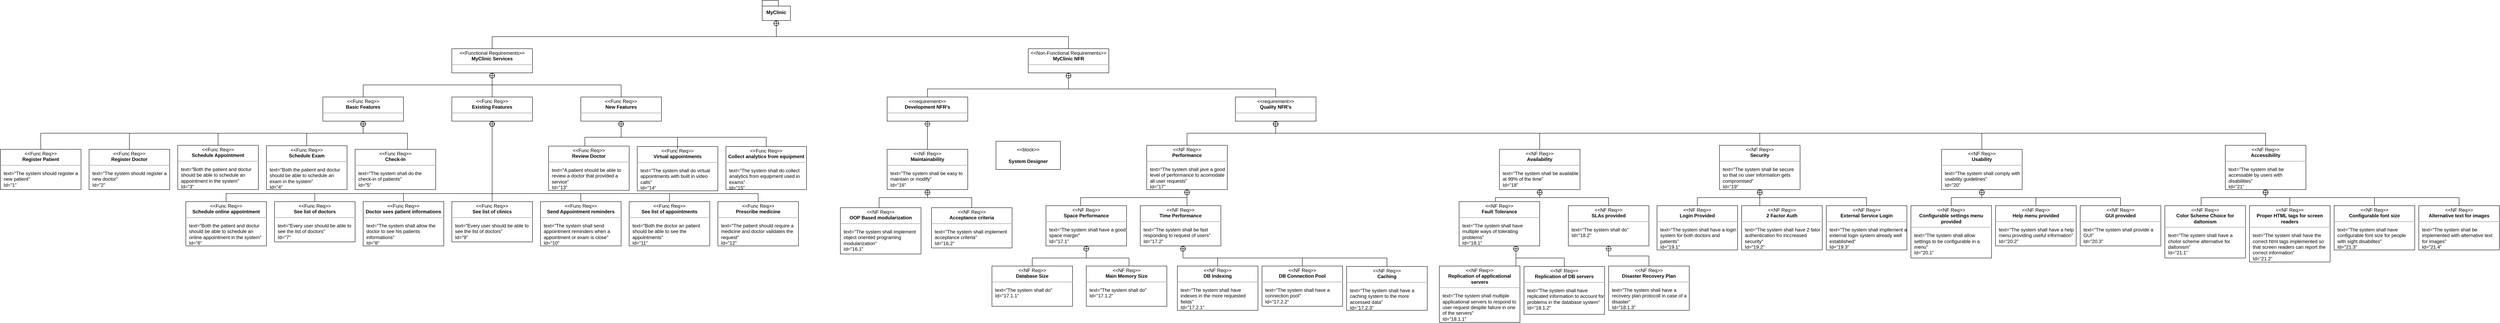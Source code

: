 <mxfile version="24.4.4" type="github">
  <diagram name="Página-1" id="odFwpj1P_mLRmx9RzsQF">
    <mxGraphModel dx="2967" dy="653" grid="1" gridSize="10" guides="1" tooltips="1" connect="1" arrows="1" fold="1" page="1" pageScale="1" pageWidth="827" pageHeight="1169" math="0" shadow="0">
      <root>
        <mxCell id="0" />
        <mxCell id="1" parent="0" />
        <mxCell id="1v43-9IHqfWxljv2G6Mm-1" value="&lt;p style=&quot;margin:0px;margin-top:4px;text-align:center;&quot;&gt;&amp;lt;&amp;lt;Functional Requirements&amp;gt;&amp;gt;&lt;br&gt;&lt;b&gt;MyClinic Services&lt;/b&gt;&lt;/p&gt;&lt;hr&gt;&lt;p&gt;&lt;/p&gt;&lt;p style=&quot;margin:0px;margin-left:8px;text-align:left;&quot;&gt;&lt;br&gt;&lt;/p&gt;" style="shape=rect;overflow=fill;html=1;whiteSpace=wrap;align=center;" parent="1" vertex="1">
          <mxGeometry x="-370" y="130" width="200" height="60" as="geometry" />
        </mxCell>
        <mxCell id="1v43-9IHqfWxljv2G6Mm-2" value="MyClinic" style="shape=folder;fontStyle=1;spacingTop=10;tabWidth=40;tabHeight=14;tabPosition=left;html=1;whiteSpace=wrap;" parent="1" vertex="1">
          <mxGeometry x="400" y="10" width="70" height="50" as="geometry" />
        </mxCell>
        <mxCell id="1v43-9IHqfWxljv2G6Mm-4" value="&lt;p style=&quot;margin:0px;margin-top:4px;text-align:center;&quot;&gt;&amp;lt;&amp;lt;Non-Functional Requirements&amp;gt;&amp;gt;&lt;br&gt;&lt;b&gt;MyClinic NFR&lt;/b&gt;&lt;/p&gt;&lt;hr&gt;&lt;p&gt;&lt;/p&gt;&lt;p style=&quot;margin:0px;margin-left:8px;text-align:left;&quot;&gt;&lt;br&gt;&lt;/p&gt;" style="shape=rect;overflow=fill;html=1;whiteSpace=wrap;align=center;" parent="1" vertex="1">
          <mxGeometry x="1060" y="130" width="200" height="60" as="geometry" />
        </mxCell>
        <mxCell id="1v43-9IHqfWxljv2G6Mm-42" value="&lt;p style=&quot;margin:0px;margin-top:4px;text-align:center;&quot;&gt;&amp;lt;&amp;lt;Func Req&amp;gt;&amp;gt;&lt;br&gt;&lt;b&gt;Register Patient&lt;/b&gt;&lt;/p&gt;&lt;hr&gt;&lt;p&gt;&lt;/p&gt;&lt;p style=&quot;margin:0px;margin-left:8px;text-align:left;&quot;&gt;text=&quot;The system should register a new patient&quot;&lt;br&gt;Id=&quot;1&quot;&lt;/p&gt;" style="shape=rect;overflow=fill;html=1;whiteSpace=wrap;align=center;" parent="1" vertex="1">
          <mxGeometry x="-1490" y="380" width="200" height="100" as="geometry" />
        </mxCell>
        <mxCell id="1v43-9IHqfWxljv2G6Mm-43" value="&lt;p style=&quot;margin:0px;margin-top:4px;text-align:center;&quot;&gt;&amp;lt;&amp;lt;Func Req&amp;gt;&amp;gt;&lt;br&gt;&lt;b&gt;Basic Features&lt;/b&gt;&lt;/p&gt;&lt;hr&gt;&lt;p&gt;&lt;/p&gt;&lt;p style=&quot;margin:0px;margin-left:8px;text-align:left;&quot;&gt;&lt;br&gt;&lt;/p&gt;" style="shape=rect;overflow=fill;html=1;whiteSpace=wrap;align=center;" parent="1" vertex="1">
          <mxGeometry x="-690" y="250" width="200" height="60" as="geometry" />
        </mxCell>
        <mxCell id="1v43-9IHqfWxljv2G6Mm-44" value="&lt;p style=&quot;margin:0px;margin-top:4px;text-align:center;&quot;&gt;&amp;lt;&amp;lt;Func Req&amp;gt;&amp;gt;&lt;br&gt;&lt;b&gt;Existing Features&lt;/b&gt;&lt;/p&gt;&lt;hr&gt;&lt;p&gt;&lt;/p&gt;&lt;p style=&quot;margin:0px;margin-left:8px;text-align:left;&quot;&gt;&lt;br&gt;&lt;/p&gt;" style="shape=rect;overflow=fill;html=1;whiteSpace=wrap;align=center;" parent="1" vertex="1">
          <mxGeometry x="-370" y="250" width="200" height="60" as="geometry" />
        </mxCell>
        <mxCell id="1v43-9IHqfWxljv2G6Mm-45" value="&lt;p style=&quot;margin:0px;margin-top:4px;text-align:center;&quot;&gt;&amp;lt;&amp;lt;Func Req&amp;gt;&amp;gt;&lt;br&gt;&lt;b&gt;New Features&lt;/b&gt;&lt;/p&gt;&lt;hr&gt;&lt;p&gt;&lt;/p&gt;&lt;p style=&quot;margin:0px;margin-left:8px;text-align:left;&quot;&gt;&lt;br&gt;&lt;/p&gt;" style="shape=rect;overflow=fill;html=1;whiteSpace=wrap;align=center;" parent="1" vertex="1">
          <mxGeometry x="-50" y="250" width="200" height="60" as="geometry" />
        </mxCell>
        <mxCell id="1v43-9IHqfWxljv2G6Mm-47" value="&lt;p style=&quot;margin:0px;margin-top:4px;text-align:center;&quot;&gt;&amp;lt;&amp;lt;Func Req&amp;gt;&amp;gt;&lt;br&gt;&lt;b&gt;Register Doctor&lt;/b&gt;&lt;/p&gt;&lt;hr&gt;&lt;p&gt;&lt;/p&gt;&lt;p style=&quot;margin:0px;margin-left:8px;text-align:left;&quot;&gt;text=&quot;The system should register a new doctor&quot;&lt;br&gt;Id=&quot;2&quot;&lt;/p&gt;" style="shape=rect;overflow=fill;html=1;whiteSpace=wrap;align=center;" parent="1" vertex="1">
          <mxGeometry x="-1270" y="380" width="200" height="100" as="geometry" />
        </mxCell>
        <mxCell id="1v43-9IHqfWxljv2G6Mm-48" value="&lt;p style=&quot;margin:0px;margin-top:4px;text-align:center;&quot;&gt;&amp;lt;&amp;lt;Func Req&amp;gt;&amp;gt;&lt;br&gt;&lt;b&gt;Schedule Appointment&lt;/b&gt;&lt;/p&gt;&lt;hr&gt;&lt;p&gt;&lt;/p&gt;&lt;p style=&quot;margin:0px;margin-left:8px;text-align:left;&quot;&gt;text=&quot;Both the patient and doctur should be able to schedule an appointment in the system&quot;&lt;br&gt;Id=&quot;3&quot;&lt;/p&gt;" style="shape=rect;overflow=fill;html=1;whiteSpace=wrap;align=center;" parent="1" vertex="1">
          <mxGeometry x="-1050" y="370" width="200" height="110" as="geometry" />
        </mxCell>
        <mxCell id="1v43-9IHqfWxljv2G6Mm-49" value="&lt;p style=&quot;margin:0px;margin-top:4px;text-align:center;&quot;&gt;&amp;lt;&amp;lt;Func Req&amp;gt;&amp;gt;&lt;br&gt;&lt;b&gt;Schedule Exam&lt;/b&gt;&lt;/p&gt;&lt;hr&gt;&lt;p&gt;&lt;/p&gt;&lt;p style=&quot;margin:0px;margin-left:8px;text-align:left;&quot;&gt;text=&quot;Both the patient and doctur should be able to schedule an exam in the system&quot;&lt;br&gt;Id=&quot;4&quot;&lt;/p&gt;" style="shape=rect;overflow=fill;html=1;whiteSpace=wrap;align=center;" parent="1" vertex="1">
          <mxGeometry x="-830" y="371" width="200" height="109" as="geometry" />
        </mxCell>
        <mxCell id="1v43-9IHqfWxljv2G6Mm-50" value="&lt;p style=&quot;margin:0px;margin-top:4px;text-align:center;&quot;&gt;&amp;lt;&amp;lt;Func Req&amp;gt;&amp;gt;&lt;br&gt;&lt;b&gt;Check-In&lt;/b&gt;&lt;/p&gt;&lt;hr&gt;&lt;p&gt;&lt;/p&gt;&lt;p style=&quot;margin:0px;margin-left:8px;text-align:left;&quot;&gt;text=&quot;The system shall do the check-in of patients&quot;&lt;br&gt;Id=&quot;5&quot;&lt;/p&gt;" style="shape=rect;overflow=fill;html=1;whiteSpace=wrap;align=center;" parent="1" vertex="1">
          <mxGeometry x="-610" y="380" width="200" height="100" as="geometry" />
        </mxCell>
        <mxCell id="1v43-9IHqfWxljv2G6Mm-51" value="" style="rounded=0;html=1;labelBackgroundColor=none;endArrow=none;edgeStyle=elbowEdgeStyle;elbow=vertical;startArrow=sysMLPackCont;startSize=12;" parent="1" source="1v43-9IHqfWxljv2G6Mm-43" target="1v43-9IHqfWxljv2G6Mm-42" edge="1">
          <mxGeometry relative="1" as="geometry">
            <mxPoint x="-1100" y="280" as="sourcePoint" />
            <mxPoint x="-1410" y="340" as="targetPoint" />
            <Array as="points">
              <mxPoint x="-980" y="340" />
            </Array>
          </mxGeometry>
        </mxCell>
        <mxCell id="1v43-9IHqfWxljv2G6Mm-52" value="" style="rounded=0;html=1;labelBackgroundColor=none;endArrow=none;edgeStyle=elbowEdgeStyle;elbow=vertical;startArrow=sysMLPackCont;startSize=12;" parent="1" source="1v43-9IHqfWxljv2G6Mm-43" target="1v43-9IHqfWxljv2G6Mm-47" edge="1">
          <mxGeometry relative="1" as="geometry">
            <mxPoint x="-570" y="340" as="sourcePoint" />
            <mxPoint x="-1330" y="220" as="targetPoint" />
            <Array as="points">
              <mxPoint x="-880" y="340" />
            </Array>
          </mxGeometry>
        </mxCell>
        <mxCell id="1v43-9IHqfWxljv2G6Mm-53" value="" style="rounded=0;html=1;labelBackgroundColor=none;endArrow=none;edgeStyle=elbowEdgeStyle;elbow=vertical;startArrow=sysMLPackCont;startSize=12;" parent="1" source="1v43-9IHqfWxljv2G6Mm-43" target="1v43-9IHqfWxljv2G6Mm-48" edge="1">
          <mxGeometry relative="1" as="geometry">
            <mxPoint x="-540" y="320" as="sourcePoint" />
            <mxPoint x="-1120" y="390" as="targetPoint" />
            <Array as="points">
              <mxPoint x="-770" y="340" />
            </Array>
          </mxGeometry>
        </mxCell>
        <mxCell id="1v43-9IHqfWxljv2G6Mm-54" value="" style="rounded=0;html=1;labelBackgroundColor=none;endArrow=none;edgeStyle=elbowEdgeStyle;elbow=vertical;startArrow=sysMLPackCont;startSize=12;" parent="1" target="1v43-9IHqfWxljv2G6Mm-49" edge="1">
          <mxGeometry relative="1" as="geometry">
            <mxPoint x="-590.11" y="310.0" as="sourcePoint" />
            <mxPoint x="-590.11" y="380" as="targetPoint" />
            <Array as="points">
              <mxPoint x="-590.11" y="340" />
              <mxPoint x="-620.11" y="360" />
            </Array>
          </mxGeometry>
        </mxCell>
        <mxCell id="1v43-9IHqfWxljv2G6Mm-55" value="" style="rounded=0;html=1;labelBackgroundColor=none;endArrow=none;edgeStyle=elbowEdgeStyle;elbow=vertical;startArrow=sysMLPackCont;startSize=12;" parent="1" source="1v43-9IHqfWxljv2G6Mm-43" target="1v43-9IHqfWxljv2G6Mm-50" edge="1">
          <mxGeometry relative="1" as="geometry">
            <mxPoint x="-480.11" y="310.0" as="sourcePoint" />
            <mxPoint x="-620" y="380" as="targetPoint" />
            <Array as="points">
              <mxPoint x="-480.11" y="340" />
              <mxPoint x="-510.11" y="360" />
            </Array>
          </mxGeometry>
        </mxCell>
        <mxCell id="1v43-9IHqfWxljv2G6Mm-56" value="&lt;p style=&quot;margin:0px;margin-top:4px;text-align:center;&quot;&gt;&amp;lt;&amp;lt;Func Req&amp;gt;&amp;gt;&lt;br&gt;&lt;b&gt;Schedule online appointment&lt;/b&gt;&lt;/p&gt;&lt;hr&gt;&lt;p&gt;&lt;/p&gt;&lt;p style=&quot;margin:0px;margin-left:8px;text-align:left;&quot;&gt;text=&quot;Both the patient and doctur should be able to schedule an online appointment in the system&quot;&lt;br&gt;Id=&quot;6&quot;&lt;/p&gt;" style="shape=rect;overflow=fill;html=1;whiteSpace=wrap;align=center;" parent="1" vertex="1">
          <mxGeometry x="-1030" y="510" width="200" height="110" as="geometry" />
        </mxCell>
        <mxCell id="1v43-9IHqfWxljv2G6Mm-57" value="&lt;p style=&quot;margin:0px;margin-top:4px;text-align:center;&quot;&gt;&amp;lt;&amp;lt;Func Req&amp;gt;&amp;gt;&lt;br&gt;&lt;b&gt;See list of doctors&lt;/b&gt;&lt;/p&gt;&lt;hr&gt;&lt;p&gt;&lt;/p&gt;&lt;p style=&quot;margin:0px;margin-left:8px;text-align:left;&quot;&gt;text=&quot;Every user should be able to see the list of doctors&quot;&lt;br&gt;Id=&quot;7&quot;&lt;/p&gt;" style="shape=rect;overflow=fill;html=1;whiteSpace=wrap;align=center;" parent="1" vertex="1">
          <mxGeometry x="-810" y="510" width="200" height="100" as="geometry" />
        </mxCell>
        <mxCell id="1v43-9IHqfWxljv2G6Mm-58" value="&lt;p style=&quot;margin:0px;margin-top:4px;text-align:center;&quot;&gt;&amp;lt;&amp;lt;Func Req&amp;gt;&amp;gt;&lt;br&gt;&lt;b&gt;Doctor sees patient informations&lt;/b&gt;&lt;/p&gt;&lt;hr&gt;&lt;p&gt;&lt;/p&gt;&lt;p style=&quot;margin:0px;margin-left:8px;text-align:left;&quot;&gt;text=&quot;The system shall allow the doctor to see his patients informations&quot;&lt;br&gt;Id=&quot;8&quot;&lt;/p&gt;" style="shape=rect;overflow=fill;html=1;whiteSpace=wrap;align=center;" parent="1" vertex="1">
          <mxGeometry x="-590" y="510" width="200" height="110" as="geometry" />
        </mxCell>
        <mxCell id="1v43-9IHqfWxljv2G6Mm-59" value="&lt;p style=&quot;margin:0px;margin-top:4px;text-align:center;&quot;&gt;&amp;lt;&amp;lt;Func Req&amp;gt;&amp;gt;&lt;br&gt;&lt;b&gt;See list of clinics&lt;/b&gt;&lt;/p&gt;&lt;hr&gt;&lt;p&gt;&lt;/p&gt;&lt;p style=&quot;margin:0px;margin-left:8px;text-align:left;&quot;&gt;text=&quot;Every user should be able to see the list of doctors&quot;&lt;br&gt;Id=&quot;9&quot;&lt;/p&gt;" style="shape=rect;overflow=fill;html=1;whiteSpace=wrap;align=center;" parent="1" vertex="1">
          <mxGeometry x="-370" y="510" width="200" height="100" as="geometry" />
        </mxCell>
        <mxCell id="1v43-9IHqfWxljv2G6Mm-60" value="&lt;p style=&quot;margin:0px;margin-top:4px;text-align:center;&quot;&gt;&amp;lt;&amp;lt;Func Req&amp;gt;&amp;gt;&lt;br&gt;&lt;b&gt;Send Appointment reminders&lt;/b&gt;&lt;/p&gt;&lt;hr&gt;&lt;p&gt;&lt;/p&gt;&lt;p style=&quot;margin:0px;margin-left:8px;text-align:left;&quot;&gt;text=&quot;The system shall send appointment reminders when a appointment or exam is close&quot;&lt;br&gt;Id=&quot;10&quot;&lt;/p&gt;" style="shape=rect;overflow=fill;html=1;whiteSpace=wrap;align=center;" parent="1" vertex="1">
          <mxGeometry x="-150" y="510" width="200" height="110" as="geometry" />
        </mxCell>
        <mxCell id="1v43-9IHqfWxljv2G6Mm-61" value="&lt;p style=&quot;margin:0px;margin-top:4px;text-align:center;&quot;&gt;&amp;lt;&amp;lt;Func Req&amp;gt;&amp;gt;&lt;br&gt;&lt;b&gt;See list of appointments&lt;/b&gt;&lt;/p&gt;&lt;hr&gt;&lt;p&gt;&lt;/p&gt;&lt;p style=&quot;margin:0px;margin-left:8px;text-align:left;&quot;&gt;text=&quot;Both the doctor an patient should be able to see the appointments&quot;&lt;br&gt;Id=&quot;11&quot;&lt;/p&gt;" style="shape=rect;overflow=fill;html=1;whiteSpace=wrap;align=center;" parent="1" vertex="1">
          <mxGeometry x="70" y="510" width="200" height="110" as="geometry" />
        </mxCell>
        <mxCell id="1v43-9IHqfWxljv2G6Mm-62" value="&lt;p style=&quot;margin:0px;margin-top:4px;text-align:center;&quot;&gt;&amp;lt;&amp;lt;Func Req&amp;gt;&amp;gt;&lt;br&gt;&lt;b&gt;Prescribe medicine&lt;/b&gt;&lt;/p&gt;&lt;hr&gt;&lt;p&gt;&lt;/p&gt;&lt;p style=&quot;margin:0px;margin-left:8px;text-align:left;&quot;&gt;text=&quot;The patient should require a medicine and doctor validates the request&quot;&lt;br&gt;Id=&quot;12&quot;&lt;/p&gt;" style="shape=rect;overflow=fill;html=1;whiteSpace=wrap;align=center;" parent="1" vertex="1">
          <mxGeometry x="290" y="510" width="200" height="110" as="geometry" />
        </mxCell>
        <mxCell id="1v43-9IHqfWxljv2G6Mm-63" value="" style="rounded=0;html=1;labelBackgroundColor=none;endArrow=none;edgeStyle=elbowEdgeStyle;elbow=vertical;startArrow=sysMLPackCont;startSize=12;exitX=0.5;exitY=1;exitDx=0;exitDy=0;" parent="1" source="1v43-9IHqfWxljv2G6Mm-44" target="1v43-9IHqfWxljv2G6Mm-62" edge="1">
          <mxGeometry relative="1" as="geometry">
            <mxPoint x="-280" y="350" as="sourcePoint" />
            <mxPoint x="-170" y="420" as="targetPoint" />
            <Array as="points">
              <mxPoint x="390" y="490" />
              <mxPoint x="-200.11" y="400" />
            </Array>
          </mxGeometry>
        </mxCell>
        <mxCell id="1v43-9IHqfWxljv2G6Mm-64" value="" style="rounded=0;html=1;labelBackgroundColor=none;endArrow=none;edgeStyle=elbowEdgeStyle;elbow=vertical;startArrow=sysMLPackCont;startSize=12;" parent="1" target="1v43-9IHqfWxljv2G6Mm-61" edge="1">
          <mxGeometry relative="1" as="geometry">
            <mxPoint x="-270" y="310" as="sourcePoint" />
            <mxPoint x="-490" y="590" as="targetPoint" />
            <Array as="points">
              <mxPoint x="-380" y="490" />
            </Array>
          </mxGeometry>
        </mxCell>
        <mxCell id="1v43-9IHqfWxljv2G6Mm-65" value="" style="rounded=0;html=1;labelBackgroundColor=none;endArrow=none;edgeStyle=elbowEdgeStyle;elbow=vertical;startArrow=sysMLPackCont;startSize=12;" parent="1" source="1v43-9IHqfWxljv2G6Mm-44" target="1v43-9IHqfWxljv2G6Mm-60" edge="1">
          <mxGeometry relative="1" as="geometry">
            <mxPoint x="-310" y="310" as="sourcePoint" />
            <mxPoint x="-560" y="510" as="targetPoint" />
            <Array as="points">
              <mxPoint x="-50" y="490" />
              <mxPoint x="-420" y="490" />
            </Array>
          </mxGeometry>
        </mxCell>
        <mxCell id="1v43-9IHqfWxljv2G6Mm-66" value="" style="rounded=0;html=1;labelBackgroundColor=none;endArrow=none;edgeStyle=elbowEdgeStyle;elbow=vertical;startArrow=sysMLPackCont;startSize=12;" parent="1" source="1v43-9IHqfWxljv2G6Mm-44" target="1v43-9IHqfWxljv2G6Mm-59" edge="1">
          <mxGeometry relative="1" as="geometry">
            <mxPoint x="-440" y="300" as="sourcePoint" />
            <mxPoint x="-370" y="560" as="targetPoint" />
            <Array as="points">
              <mxPoint x="-270" y="440" />
            </Array>
          </mxGeometry>
        </mxCell>
        <mxCell id="1v43-9IHqfWxljv2G6Mm-67" value="" style="rounded=0;html=1;labelBackgroundColor=none;endArrow=none;edgeStyle=elbowEdgeStyle;elbow=vertical;startArrow=sysMLPackCont;startSize=12;" parent="1" source="1v43-9IHqfWxljv2G6Mm-44" target="1v43-9IHqfWxljv2G6Mm-58" edge="1">
          <mxGeometry relative="1" as="geometry">
            <mxPoint x="-260" y="320" as="sourcePoint" />
            <mxPoint x="-920" y="520" as="targetPoint" />
            <Array as="points">
              <mxPoint x="-490" y="490" />
            </Array>
          </mxGeometry>
        </mxCell>
        <mxCell id="1v43-9IHqfWxljv2G6Mm-68" value="" style="rounded=0;html=1;labelBackgroundColor=none;endArrow=none;edgeStyle=elbowEdgeStyle;elbow=vertical;startArrow=sysMLPackCont;startSize=12;" parent="1" source="1v43-9IHqfWxljv2G6Mm-44" target="1v43-9IHqfWxljv2G6Mm-57" edge="1">
          <mxGeometry relative="1" as="geometry">
            <mxPoint x="-260" y="320" as="sourcePoint" />
            <mxPoint x="-1140" y="520" as="targetPoint" />
            <Array as="points">
              <mxPoint x="-710" y="490" />
            </Array>
          </mxGeometry>
        </mxCell>
        <mxCell id="1v43-9IHqfWxljv2G6Mm-69" value="" style="rounded=0;html=1;labelBackgroundColor=none;endArrow=none;edgeStyle=elbowEdgeStyle;elbow=vertical;startArrow=sysMLPackCont;startSize=12;" parent="1" source="1v43-9IHqfWxljv2G6Mm-44" target="1v43-9IHqfWxljv2G6Mm-56" edge="1">
          <mxGeometry relative="1" as="geometry">
            <mxPoint x="-380" y="310" as="sourcePoint" />
            <mxPoint x="-1480" y="510" as="targetPoint" />
            <Array as="points">
              <mxPoint x="-930" y="490" />
            </Array>
          </mxGeometry>
        </mxCell>
        <mxCell id="1v43-9IHqfWxljv2G6Mm-70" value="&lt;p style=&quot;margin:0px;margin-top:4px;text-align:center;&quot;&gt;&amp;lt;&amp;lt;Func Req&amp;gt;&amp;gt;&lt;br&gt;&lt;b&gt;Review Doctor&lt;/b&gt;&lt;/p&gt;&lt;hr&gt;&lt;p&gt;&lt;/p&gt;&lt;p style=&quot;margin:0px;margin-left:8px;text-align:left;&quot;&gt;text=&quot;A patient should be able to review a doctor that provided a service&quot;&lt;br&gt;Id=&quot;13&quot;&lt;/p&gt;" style="shape=rect;overflow=fill;html=1;whiteSpace=wrap;align=center;" parent="1" vertex="1">
          <mxGeometry x="-130" y="372" width="200" height="110" as="geometry" />
        </mxCell>
        <mxCell id="1v43-9IHqfWxljv2G6Mm-71" value="&lt;p style=&quot;margin:0px;margin-top:4px;text-align:center;&quot;&gt;&amp;lt;&amp;lt;Func Req&amp;gt;&amp;gt;&lt;br&gt;&lt;b&gt;Virtual appointments&lt;/b&gt;&lt;/p&gt;&lt;hr&gt;&lt;p&gt;&lt;/p&gt;&lt;p style=&quot;margin:0px;margin-left:8px;text-align:left;&quot;&gt;text=&quot;The system shall do virtual appointments with built in video calls&quot;&lt;br&gt;Id=&quot;14&quot;&lt;/p&gt;" style="shape=rect;overflow=fill;html=1;whiteSpace=wrap;align=center;" parent="1" vertex="1">
          <mxGeometry x="90" y="373" width="200" height="110" as="geometry" />
        </mxCell>
        <mxCell id="1v43-9IHqfWxljv2G6Mm-72" value="&lt;p style=&quot;margin:0px;margin-top:4px;text-align:center;&quot;&gt;&amp;lt;&amp;lt;Func Req&amp;gt;&amp;gt;&lt;br&gt;&lt;b&gt;Collect analytics from equipment&lt;/b&gt;&lt;/p&gt;&lt;hr&gt;&lt;p&gt;&lt;/p&gt;&lt;p style=&quot;margin:0px;margin-left:8px;text-align:left;&quot;&gt;text=&quot;The system shall do collect analytics from equipment used in exams&quot;&lt;br&gt;Id=&quot;15&quot;&lt;/p&gt;" style="shape=rect;overflow=fill;html=1;whiteSpace=wrap;align=center;" parent="1" vertex="1">
          <mxGeometry x="310" y="373" width="200" height="107" as="geometry" />
        </mxCell>
        <mxCell id="1v43-9IHqfWxljv2G6Mm-80" value="" style="rounded=0;html=1;labelBackgroundColor=none;endArrow=none;edgeStyle=elbowEdgeStyle;elbow=vertical;startArrow=sysMLPackCont;startSize=12;exitX=0.5;exitY=1;exitDx=0;exitDy=0;" parent="1" source="1v43-9IHqfWxljv2G6Mm-45" target="1v43-9IHqfWxljv2G6Mm-70" edge="1">
          <mxGeometry relative="1" as="geometry">
            <mxPoint x="60" y="320" as="sourcePoint" />
            <mxPoint x="60" y="390" as="targetPoint" />
            <Array as="points">
              <mxPoint x="-40" y="350" />
            </Array>
          </mxGeometry>
        </mxCell>
        <mxCell id="1v43-9IHqfWxljv2G6Mm-81" value="" style="rounded=0;html=1;labelBackgroundColor=none;endArrow=none;edgeStyle=elbowEdgeStyle;elbow=vertical;startArrow=sysMLPackCont;startSize=12;exitX=0.5;exitY=1;exitDx=0;exitDy=0;" parent="1" source="1v43-9IHqfWxljv2G6Mm-45" edge="1">
          <mxGeometry relative="1" as="geometry">
            <mxPoint x="140.0" y="310" as="sourcePoint" />
            <mxPoint x="190.0" y="380" as="targetPoint" />
            <Array as="points">
              <mxPoint x="230" y="350" />
            </Array>
          </mxGeometry>
        </mxCell>
        <mxCell id="1v43-9IHqfWxljv2G6Mm-82" value="" style="rounded=0;html=1;labelBackgroundColor=none;endArrow=none;edgeStyle=elbowEdgeStyle;elbow=vertical;startArrow=sysMLPackCont;startSize=12;" parent="1" source="1v43-9IHqfWxljv2G6Mm-45" target="1v43-9IHqfWxljv2G6Mm-72" edge="1">
          <mxGeometry relative="1" as="geometry">
            <mxPoint x="250" y="300" as="sourcePoint" />
            <mxPoint x="390.0" y="370" as="targetPoint" />
            <Array as="points">
              <mxPoint x="240" y="350" />
            </Array>
          </mxGeometry>
        </mxCell>
        <mxCell id="1v43-9IHqfWxljv2G6Mm-84" value="" style="rounded=0;html=1;labelBackgroundColor=none;endArrow=none;edgeStyle=elbowEdgeStyle;elbow=vertical;startArrow=sysMLPackCont;startSize=12;" parent="1" source="1v43-9IHqfWxljv2G6Mm-1" target="1v43-9IHqfWxljv2G6Mm-43" edge="1">
          <mxGeometry relative="1" as="geometry">
            <mxPoint x="-180" y="60" as="sourcePoint" />
            <mxPoint x="-1500" y="260" as="targetPoint" />
            <Array as="points">
              <mxPoint x="-590" y="220" />
            </Array>
          </mxGeometry>
        </mxCell>
        <mxCell id="1v43-9IHqfWxljv2G6Mm-85" value="" style="rounded=0;html=1;labelBackgroundColor=none;endArrow=none;edgeStyle=elbowEdgeStyle;elbow=vertical;startArrow=sysMLPackCont;startSize=12;" parent="1" source="1v43-9IHqfWxljv2G6Mm-1" target="1v43-9IHqfWxljv2G6Mm-44" edge="1">
          <mxGeometry relative="1" as="geometry">
            <mxPoint x="-170" y="200" as="sourcePoint" />
            <mxPoint x="-490" y="260" as="targetPoint" />
            <Array as="points">
              <mxPoint x="-270" y="230" />
            </Array>
          </mxGeometry>
        </mxCell>
        <mxCell id="1v43-9IHqfWxljv2G6Mm-86" value="" style="rounded=0;html=1;labelBackgroundColor=none;endArrow=none;edgeStyle=elbowEdgeStyle;elbow=vertical;startArrow=sysMLPackCont;startSize=12;" parent="1" source="1v43-9IHqfWxljv2G6Mm-1" target="1v43-9IHqfWxljv2G6Mm-45" edge="1">
          <mxGeometry relative="1" as="geometry">
            <mxPoint x="-40" y="150" as="sourcePoint" />
            <mxPoint x="-40" y="210" as="targetPoint" />
            <Array as="points">
              <mxPoint x="50" y="220" />
            </Array>
          </mxGeometry>
        </mxCell>
        <mxCell id="1v43-9IHqfWxljv2G6Mm-88" value="&lt;p style=&quot;margin:0px;margin-top:4px;text-align:center;&quot;&gt;&amp;lt;&amp;lt;requirement&amp;gt;&amp;gt;&lt;br&gt;&lt;b&gt;Development NFR&#39;s&lt;/b&gt;&lt;/p&gt;&lt;hr&gt;&lt;p&gt;&lt;/p&gt;&lt;p style=&quot;margin:0px;margin-left:8px;text-align:left;&quot;&gt;&lt;br&gt;&lt;/p&gt;" style="shape=rect;overflow=fill;html=1;whiteSpace=wrap;align=center;" parent="1" vertex="1">
          <mxGeometry x="710" y="250" width="200" height="60" as="geometry" />
        </mxCell>
        <mxCell id="1v43-9IHqfWxljv2G6Mm-89" value="&lt;p style=&quot;margin:0px;margin-top:4px;text-align:center;&quot;&gt;&amp;lt;&amp;lt;NF Req&amp;gt;&amp;gt;&lt;br&gt;&lt;b&gt;Maintainability&lt;/b&gt;&lt;/p&gt;&lt;hr&gt;&lt;p&gt;&lt;/p&gt;&lt;p style=&quot;margin:0px;margin-left:8px;text-align:left;&quot;&gt;text=&quot;The system shall be easy to maintain or modify&quot;&lt;br&gt;Id=&quot;16&quot;&lt;/p&gt;" style="shape=rect;overflow=fill;html=1;whiteSpace=wrap;align=center;" parent="1" vertex="1">
          <mxGeometry x="710" y="380" width="200" height="100" as="geometry" />
        </mxCell>
        <mxCell id="1v43-9IHqfWxljv2G6Mm-90" value="" style="rounded=0;html=1;labelBackgroundColor=none;endArrow=none;edgeStyle=elbowEdgeStyle;elbow=vertical;startArrow=sysMLPackCont;startSize=12;" parent="1" source="1v43-9IHqfWxljv2G6Mm-2" target="1v43-9IHqfWxljv2G6Mm-1" edge="1">
          <mxGeometry relative="1" as="geometry">
            <mxPoint x="370" y="100" as="sourcePoint" />
            <mxPoint x="50" y="160" as="targetPoint" />
            <Array as="points">
              <mxPoint x="-110" y="100" />
            </Array>
          </mxGeometry>
        </mxCell>
        <mxCell id="1v43-9IHqfWxljv2G6Mm-91" value="" style="rounded=0;html=1;labelBackgroundColor=none;endArrow=none;edgeStyle=elbowEdgeStyle;elbow=vertical;startArrow=sysMLPackCont;startSize=12;" parent="1" source="1v43-9IHqfWxljv2G6Mm-2" target="1v43-9IHqfWxljv2G6Mm-4" edge="1">
          <mxGeometry relative="1" as="geometry">
            <mxPoint x="1105" y="90" as="sourcePoint" />
            <mxPoint x="400" y="160" as="targetPoint" />
            <Array as="points">
              <mxPoint x="1160" y="100" />
            </Array>
          </mxGeometry>
        </mxCell>
        <mxCell id="js9QWIpTAmIStjJIfFOv-1" value="" style="rounded=0;html=1;labelBackgroundColor=none;endArrow=none;edgeStyle=elbowEdgeStyle;elbow=vertical;startArrow=sysMLPackCont;startSize=12;" parent="1" source="1v43-9IHqfWxljv2G6Mm-4" target="1v43-9IHqfWxljv2G6Mm-88" edge="1">
          <mxGeometry relative="1" as="geometry">
            <mxPoint x="1165" y="190.0" as="sourcePoint" />
            <mxPoint x="780" y="250" as="targetPoint" />
            <Array as="points">
              <mxPoint x="960" y="230" />
            </Array>
          </mxGeometry>
        </mxCell>
        <mxCell id="js9QWIpTAmIStjJIfFOv-2" value="" style="rounded=0;html=1;labelBackgroundColor=none;endArrow=none;edgeStyle=elbowEdgeStyle;elbow=vertical;startArrow=sysMLPackCont;startSize=12;exitX=0.5;exitY=1;exitDx=0;exitDy=0;" parent="1" source="1v43-9IHqfWxljv2G6Mm-4" target="js9QWIpTAmIStjJIfFOv-7" edge="1">
          <mxGeometry relative="1" as="geometry">
            <mxPoint x="1030" y="330" as="sourcePoint" />
            <mxPoint x="1350" y="390" as="targetPoint" />
            <Array as="points">
              <mxPoint x="1350" y="230" />
            </Array>
          </mxGeometry>
        </mxCell>
        <mxCell id="js9QWIpTAmIStjJIfFOv-5" value="" style="rounded=0;html=1;labelBackgroundColor=none;endArrow=none;edgeStyle=elbowEdgeStyle;elbow=vertical;startArrow=sysMLPackCont;startSize=12;" parent="1" source="1v43-9IHqfWxljv2G6Mm-88" target="1v43-9IHqfWxljv2G6Mm-89" edge="1">
          <mxGeometry relative="1" as="geometry">
            <mxPoint x="1010" y="310" as="sourcePoint" />
            <mxPoint x="660" y="370" as="targetPoint" />
            <Array as="points">
              <mxPoint x="810" y="350" />
            </Array>
          </mxGeometry>
        </mxCell>
        <mxCell id="js9QWIpTAmIStjJIfFOv-6" value="&lt;p style=&quot;margin:0px;margin-top:4px;text-align:center;&quot;&gt;&amp;lt;&amp;lt;NF Req&amp;gt;&amp;gt;&lt;br&gt;&lt;b&gt;Performance&lt;/b&gt;&lt;/p&gt;&lt;hr&gt;&lt;p&gt;&lt;/p&gt;&lt;p style=&quot;margin:0px;margin-left:8px;text-align:left;&quot;&gt;text=&quot;The system shall jave a good level of performance to acomodate all user requests&quot;&lt;br&gt;Id=&quot;17&quot;&lt;/p&gt;" style="shape=rect;overflow=fill;html=1;whiteSpace=wrap;align=center;" parent="1" vertex="1">
          <mxGeometry x="1354" y="370" width="200" height="110" as="geometry" />
        </mxCell>
        <mxCell id="js9QWIpTAmIStjJIfFOv-7" value="&lt;p style=&quot;margin:0px;margin-top:4px;text-align:center;&quot;&gt;&amp;lt;&amp;lt;requirement&amp;gt;&amp;gt;&lt;br&gt;&lt;b&gt;Quality NFR&#39;s&lt;/b&gt;&lt;/p&gt;&lt;hr&gt;&lt;p&gt;&lt;/p&gt;&lt;p style=&quot;margin:0px;margin-left:8px;text-align:left;&quot;&gt;&lt;br&gt;&lt;/p&gt;" style="shape=rect;overflow=fill;html=1;whiteSpace=wrap;align=center;" parent="1" vertex="1">
          <mxGeometry x="1574" y="250" width="200" height="60" as="geometry" />
        </mxCell>
        <mxCell id="js9QWIpTAmIStjJIfFOv-8" value="&lt;p style=&quot;margin:0px;margin-top:4px;text-align:center;&quot;&gt;&amp;lt;&amp;lt;NF Req&amp;gt;&amp;gt;&lt;br&gt;&lt;b&gt;Security&lt;/b&gt;&lt;/p&gt;&lt;hr&gt;&lt;p&gt;&lt;/p&gt;&lt;p style=&quot;margin:0px;margin-left:8px;text-align:left;&quot;&gt;text=&quot;The system shall be secure so that no user information gets compromised&quot;&lt;br&gt;Id=&quot;19&quot;&lt;/p&gt;" style="shape=rect;overflow=fill;html=1;whiteSpace=wrap;align=center;" parent="1" vertex="1">
          <mxGeometry x="2775" y="370" width="200" height="110" as="geometry" />
        </mxCell>
        <mxCell id="js9QWIpTAmIStjJIfFOv-9" value="&lt;p style=&quot;margin:0px;margin-top:4px;text-align:center;&quot;&gt;&amp;lt;&amp;lt;NF Req&amp;gt;&amp;gt;&lt;br&gt;&lt;b&gt;Usability&lt;/b&gt;&lt;/p&gt;&lt;hr&gt;&lt;p&gt;&lt;/p&gt;&lt;p style=&quot;margin:0px;margin-left:8px;text-align:left;&quot;&gt;text=&quot;The system shall comply with usability guidelines&quot;&lt;br&gt;Id=&quot;20&quot;&lt;/p&gt;" style="shape=rect;overflow=fill;html=1;whiteSpace=wrap;align=center;" parent="1" vertex="1">
          <mxGeometry x="3326" y="380" width="200" height="100" as="geometry" />
        </mxCell>
        <mxCell id="js9QWIpTAmIStjJIfFOv-10" value="&lt;p style=&quot;margin:0px;margin-top:4px;text-align:center;&quot;&gt;&amp;lt;&amp;lt;NF Req&amp;gt;&amp;gt;&lt;br&gt;&lt;b&gt;Accessibility&lt;/b&gt;&lt;/p&gt;&lt;hr&gt;&lt;p&gt;&lt;/p&gt;&lt;p style=&quot;margin:0px;margin-left:8px;text-align:left;&quot;&gt;text=&quot;The system shall be accessable by users with disabilities&quot;&lt;br&gt;Id=&quot;21&quot;&lt;/p&gt;" style="shape=rect;overflow=fill;html=1;whiteSpace=wrap;align=center;" parent="1" vertex="1">
          <mxGeometry x="4030" y="370" width="200" height="110" as="geometry" />
        </mxCell>
        <mxCell id="js9QWIpTAmIStjJIfFOv-11" value="" style="rounded=0;html=1;labelBackgroundColor=none;endArrow=none;edgeStyle=elbowEdgeStyle;elbow=vertical;startArrow=sysMLPackCont;startSize=12;" parent="1" source="js9QWIpTAmIStjJIfFOv-7" target="js9QWIpTAmIStjJIfFOv-6" edge="1">
          <mxGeometry relative="1" as="geometry">
            <mxPoint x="1484" y="300" as="sourcePoint" />
            <mxPoint x="1674" y="360" as="targetPoint" />
            <Array as="points">
              <mxPoint x="1674" y="340" />
            </Array>
          </mxGeometry>
        </mxCell>
        <mxCell id="js9QWIpTAmIStjJIfFOv-12" value="" style="rounded=0;html=1;labelBackgroundColor=none;endArrow=none;edgeStyle=elbowEdgeStyle;elbow=vertical;startArrow=sysMLPackCont;startSize=12;" parent="1" source="js9QWIpTAmIStjJIfFOv-7" target="js9QWIpTAmIStjJIfFOv-8" edge="1">
          <mxGeometry relative="1" as="geometry">
            <mxPoint x="1824" y="340" as="sourcePoint" />
            <mxPoint x="1604" y="410" as="targetPoint" />
            <Array as="points">
              <mxPoint x="1674" y="340" />
            </Array>
          </mxGeometry>
        </mxCell>
        <mxCell id="js9QWIpTAmIStjJIfFOv-13" value="" style="rounded=0;html=1;labelBackgroundColor=none;endArrow=none;edgeStyle=elbowEdgeStyle;elbow=vertical;startArrow=sysMLPackCont;startSize=12;" parent="1" source="js9QWIpTAmIStjJIfFOv-7" target="js9QWIpTAmIStjJIfFOv-9" edge="1">
          <mxGeometry relative="1" as="geometry">
            <mxPoint x="1824" y="310" as="sourcePoint" />
            <mxPoint x="1824" y="380" as="targetPoint" />
            <Array as="points">
              <mxPoint x="1914" y="340" />
            </Array>
          </mxGeometry>
        </mxCell>
        <mxCell id="js9QWIpTAmIStjJIfFOv-14" value="" style="rounded=0;html=1;labelBackgroundColor=none;endArrow=none;edgeStyle=elbowEdgeStyle;elbow=vertical;startArrow=sysMLPackCont;startSize=12;" parent="1" source="js9QWIpTAmIStjJIfFOv-7" target="js9QWIpTAmIStjJIfFOv-10" edge="1">
          <mxGeometry relative="1" as="geometry">
            <mxPoint x="1924" y="310" as="sourcePoint" />
            <mxPoint x="2164" y="380" as="targetPoint" />
            <Array as="points">
              <mxPoint x="1904" y="340" />
            </Array>
          </mxGeometry>
        </mxCell>
        <mxCell id="js9QWIpTAmIStjJIfFOv-15" value="&lt;p style=&quot;margin:0px;margin-top:4px;text-align:center;&quot;&gt;&amp;lt;&amp;lt;NF Req&amp;gt;&amp;gt;&lt;br&gt;&lt;b&gt;OOP Based modularization&lt;/b&gt;&lt;/p&gt;&lt;hr&gt;&lt;p&gt;&lt;/p&gt;&lt;p style=&quot;margin:0px;margin-left:8px;text-align:left;&quot;&gt;text=&quot;The system shall implement object oriented programing modularization&quot;&lt;br&gt;Id=&quot;16.1&quot;&lt;/p&gt;" style="shape=rect;overflow=fill;html=1;whiteSpace=wrap;align=center;" parent="1" vertex="1">
          <mxGeometry x="594" y="525" width="200" height="115" as="geometry" />
        </mxCell>
        <mxCell id="js9QWIpTAmIStjJIfFOv-16" value="&lt;p style=&quot;margin:0px;margin-top:4px;text-align:center;&quot;&gt;&amp;lt;&amp;lt;NF Req&amp;gt;&amp;gt;&lt;br&gt;&lt;b&gt;Acceptance criteria&lt;/b&gt;&lt;/p&gt;&lt;hr&gt;&lt;p&gt;&lt;/p&gt;&lt;p style=&quot;margin:0px;margin-left:8px;text-align:left;&quot;&gt;text=&quot;The system shall implement acceptance criteria&quot;&lt;br&gt;Id=&quot;16.2&quot;&lt;/p&gt;" style="shape=rect;overflow=fill;html=1;whiteSpace=wrap;align=center;" parent="1" vertex="1">
          <mxGeometry x="820" y="525" width="200" height="100" as="geometry" />
        </mxCell>
        <mxCell id="js9QWIpTAmIStjJIfFOv-17" value="" style="rounded=0;html=1;labelBackgroundColor=none;endArrow=none;edgeStyle=elbowEdgeStyle;elbow=vertical;startArrow=sysMLPackCont;startSize=12;" parent="1" source="1v43-9IHqfWxljv2G6Mm-89" target="js9QWIpTAmIStjJIfFOv-15" edge="1">
          <mxGeometry relative="1" as="geometry">
            <mxPoint x="540" y="480" as="sourcePoint" />
            <mxPoint x="1200" y="680" as="targetPoint" />
            <Array as="points">
              <mxPoint x="690" y="500" />
              <mxPoint x="609.89" y="570" />
            </Array>
          </mxGeometry>
        </mxCell>
        <mxCell id="js9QWIpTAmIStjJIfFOv-18" value="" style="rounded=0;html=1;labelBackgroundColor=none;endArrow=none;edgeStyle=elbowEdgeStyle;elbow=vertical;startArrow=sysMLPackCont;startSize=12;" parent="1" source="1v43-9IHqfWxljv2G6Mm-89" target="js9QWIpTAmIStjJIfFOv-16" edge="1">
          <mxGeometry relative="1" as="geometry">
            <mxPoint x="1010" y="680" as="sourcePoint" />
            <mxPoint x="890" y="710" as="targetPoint" />
            <Array as="points">
              <mxPoint x="810" y="500" />
              <mxPoint x="809.89" y="770" />
            </Array>
          </mxGeometry>
        </mxCell>
        <mxCell id="js9QWIpTAmIStjJIfFOv-19" value="&lt;p style=&quot;margin:0px;margin-top:4px;text-align:center;&quot;&gt;&amp;lt;&amp;lt;NF Req&amp;gt;&amp;gt;&lt;br&gt;&lt;b&gt;Space Performance&lt;/b&gt;&lt;/p&gt;&lt;hr&gt;&lt;p&gt;&lt;/p&gt;&lt;p style=&quot;margin:0px;margin-left:8px;text-align:left;&quot;&gt;text=&quot;The system shall have a good space margin&quot;&lt;br&gt;Id=&quot;17.1&quot;&lt;/p&gt;" style="shape=rect;overflow=fill;html=1;whiteSpace=wrap;align=center;" parent="1" vertex="1">
          <mxGeometry x="1104" y="520" width="200" height="100" as="geometry" />
        </mxCell>
        <mxCell id="js9QWIpTAmIStjJIfFOv-20" value="&lt;p style=&quot;margin:0px;margin-top:4px;text-align:center;&quot;&gt;&amp;lt;&amp;lt;NF Req&amp;gt;&amp;gt;&lt;br&gt;&lt;b&gt;Time Performance&lt;/b&gt;&lt;/p&gt;&lt;hr&gt;&lt;p&gt;&lt;/p&gt;&lt;p style=&quot;margin:0px;margin-left:8px;text-align:left;&quot;&gt;text=&quot;The system shall be fast responding to request of users&quot;&lt;br&gt;Id=&quot;17.2&quot;&lt;/p&gt;" style="shape=rect;overflow=fill;html=1;whiteSpace=wrap;align=center;" parent="1" vertex="1">
          <mxGeometry x="1338" y="520" width="200" height="100" as="geometry" />
        </mxCell>
        <mxCell id="js9QWIpTAmIStjJIfFOv-21" value="" style="rounded=0;html=1;labelBackgroundColor=none;endArrow=none;edgeStyle=elbowEdgeStyle;elbow=vertical;startArrow=sysMLPackCont;startSize=12;" parent="1" source="js9QWIpTAmIStjJIfFOv-6" target="js9QWIpTAmIStjJIfFOv-19" edge="1">
          <mxGeometry relative="1" as="geometry">
            <mxPoint x="1650" y="640" as="sourcePoint" />
            <mxPoint x="1760" y="685" as="targetPoint" />
            <Array as="points">
              <mxPoint x="1190" y="500" />
              <mxPoint x="1649.89" y="930" />
            </Array>
          </mxGeometry>
        </mxCell>
        <mxCell id="js9QWIpTAmIStjJIfFOv-22" value="" style="rounded=0;html=1;labelBackgroundColor=none;endArrow=none;edgeStyle=elbowEdgeStyle;elbow=vertical;startArrow=sysMLPackCont;startSize=12;" parent="1" source="js9QWIpTAmIStjJIfFOv-6" target="js9QWIpTAmIStjJIfFOv-20" edge="1">
          <mxGeometry relative="1" as="geometry">
            <mxPoint x="1584" y="730" as="sourcePoint" />
            <mxPoint x="1320" y="770" as="targetPoint" />
            <Array as="points">
              <mxPoint x="1454" y="500" />
              <mxPoint x="1779.89" y="1180" />
            </Array>
          </mxGeometry>
        </mxCell>
        <mxCell id="js9QWIpTAmIStjJIfFOv-23" value="&lt;p style=&quot;margin:0px;margin-top:4px;text-align:center;&quot;&gt;&amp;lt;&amp;lt;NF Req&amp;gt;&amp;gt;&lt;br&gt;&lt;b&gt;Database Size&lt;/b&gt;&lt;/p&gt;&lt;hr&gt;&lt;p&gt;&lt;/p&gt;&lt;p style=&quot;margin:0px;margin-left:8px;text-align:left;&quot;&gt;text=&quot;The system shall do&quot;&lt;br&gt;Id=&quot;17.1.1&quot;&lt;/p&gt;" style="shape=rect;overflow=fill;html=1;whiteSpace=wrap;align=center;" parent="1" vertex="1">
          <mxGeometry x="970" y="670" width="200" height="100" as="geometry" />
        </mxCell>
        <mxCell id="js9QWIpTAmIStjJIfFOv-24" value="&lt;p style=&quot;margin:0px;margin-top:4px;text-align:center;&quot;&gt;&amp;lt;&amp;lt;NF Req&amp;gt;&amp;gt;&lt;br&gt;&lt;b&gt;Main Memory Size&lt;/b&gt;&lt;/p&gt;&lt;hr&gt;&lt;p&gt;&lt;/p&gt;&lt;p style=&quot;margin:0px;margin-left:8px;text-align:left;&quot;&gt;text=&quot;The system shall do&quot;&lt;br&gt;Id=&quot;17.1.2&quot;&lt;/p&gt;" style="shape=rect;overflow=fill;html=1;whiteSpace=wrap;align=center;" parent="1" vertex="1">
          <mxGeometry x="1204" y="670" width="200" height="100" as="geometry" />
        </mxCell>
        <mxCell id="js9QWIpTAmIStjJIfFOv-25" value="" style="rounded=0;html=1;labelBackgroundColor=none;endArrow=none;edgeStyle=elbowEdgeStyle;elbow=vertical;startArrow=sysMLPackCont;startSize=12;" parent="1" source="js9QWIpTAmIStjJIfFOv-19" target="js9QWIpTAmIStjJIfFOv-23" edge="1">
          <mxGeometry relative="1" as="geometry">
            <mxPoint x="1174" y="625" as="sourcePoint" />
            <mxPoint x="910" y="665" as="targetPoint" />
            <Array as="points">
              <mxPoint x="1070" y="650" />
              <mxPoint x="1369.89" y="1075" />
            </Array>
          </mxGeometry>
        </mxCell>
        <mxCell id="js9QWIpTAmIStjJIfFOv-26" value="" style="rounded=0;html=1;labelBackgroundColor=none;endArrow=none;edgeStyle=elbowEdgeStyle;elbow=vertical;startArrow=sysMLPackCont;startSize=12;" parent="1" target="js9QWIpTAmIStjJIfFOv-27" edge="1">
          <mxGeometry relative="1" as="geometry">
            <mxPoint x="1444" y="620" as="sourcePoint" />
            <mxPoint x="1554" y="670" as="targetPoint" />
            <Array as="points">
              <mxPoint x="1530" y="650" />
            </Array>
          </mxGeometry>
        </mxCell>
        <mxCell id="js9QWIpTAmIStjJIfFOv-27" value="&lt;p style=&quot;margin:0px;margin-top:4px;text-align:center;&quot;&gt;&amp;lt;&amp;lt;NF Req&amp;gt;&amp;gt;&lt;br&gt;&lt;b&gt;DB Indexing&lt;/b&gt;&lt;/p&gt;&lt;hr&gt;&lt;p&gt;&lt;/p&gt;&lt;p style=&quot;margin:0px;margin-left:8px;text-align:left;&quot;&gt;text=&quot;The system shall have indexes in the more requested fields&quot;&lt;br&gt;Id=&quot;17.2.1&quot;&lt;/p&gt;" style="shape=rect;overflow=fill;html=1;whiteSpace=wrap;align=center;" parent="1" vertex="1">
          <mxGeometry x="1430" y="670" width="200" height="110" as="geometry" />
        </mxCell>
        <mxCell id="js9QWIpTAmIStjJIfFOv-28" value="&lt;p style=&quot;margin:0px;margin-top:4px;text-align:center;&quot;&gt;&amp;lt;&amp;lt;NF Req&amp;gt;&amp;gt;&lt;br&gt;&lt;b&gt;DB Connection Pool&lt;/b&gt;&lt;/p&gt;&lt;hr&gt;&lt;p&gt;&lt;/p&gt;&lt;p style=&quot;margin:0px;margin-left:8px;text-align:left;&quot;&gt;text=&quot;The system shall have a connection pool&quot;&lt;br&gt;Id=&quot;17.2.2&quot;&lt;/p&gt;" style="shape=rect;overflow=fill;html=1;whiteSpace=wrap;align=center;" parent="1" vertex="1">
          <mxGeometry x="1640" y="670" width="200" height="100" as="geometry" />
        </mxCell>
        <mxCell id="js9QWIpTAmIStjJIfFOv-29" value="" style="rounded=0;html=1;labelBackgroundColor=none;endArrow=none;edgeStyle=elbowEdgeStyle;elbow=vertical;startArrow=sysMLPackCont;startSize=12;" parent="1" target="js9QWIpTAmIStjJIfFOv-28" edge="1">
          <mxGeometry relative="1" as="geometry">
            <mxPoint x="1444" y="620" as="sourcePoint" />
            <mxPoint x="1748.0" y="660" as="targetPoint" />
            <Array as="points">
              <mxPoint x="1548" y="650" />
            </Array>
          </mxGeometry>
        </mxCell>
        <mxCell id="js9QWIpTAmIStjJIfFOv-31" value="&lt;p style=&quot;margin:0px;margin-top:4px;text-align:center;&quot;&gt;&amp;lt;&amp;lt;NF Req&amp;gt;&amp;gt;&lt;br&gt;&lt;b&gt;Caching&lt;/b&gt;&lt;/p&gt;&lt;hr&gt;&lt;p&gt;&lt;/p&gt;&lt;p style=&quot;margin:0px;margin-left:8px;text-align:left;&quot;&gt;text=&quot;The system shall have a caching system to the more accessed data&quot;&lt;br&gt;Id=&quot;17.2.3&quot;&lt;/p&gt;" style="shape=rect;overflow=fill;html=1;whiteSpace=wrap;align=center;" parent="1" vertex="1">
          <mxGeometry x="1850" y="671" width="200" height="109" as="geometry" />
        </mxCell>
        <mxCell id="js9QWIpTAmIStjJIfFOv-32" value="" style="rounded=0;html=1;labelBackgroundColor=none;endArrow=none;edgeStyle=elbowEdgeStyle;elbow=vertical;startArrow=sysMLPackCont;startSize=12;" parent="1" target="js9QWIpTAmIStjJIfFOv-31" edge="1">
          <mxGeometry relative="1" as="geometry">
            <mxPoint x="1444" y="620" as="sourcePoint" />
            <mxPoint x="1956" y="670" as="targetPoint" />
            <Array as="points">
              <mxPoint x="1736" y="650" />
            </Array>
          </mxGeometry>
        </mxCell>
        <mxCell id="js9QWIpTAmIStjJIfFOv-33" value="&lt;p style=&quot;margin:0px;margin-top:4px;text-align:center;&quot;&gt;&amp;lt;&amp;lt;NF Req&amp;gt;&amp;gt;&lt;br&gt;&lt;b&gt;Availability&lt;/b&gt;&lt;/p&gt;&lt;hr&gt;&lt;p&gt;&lt;/p&gt;&lt;p style=&quot;margin:0px;margin-left:8px;text-align:left;&quot;&gt;text=&quot;The system shall be available at 99% of the time&quot;&lt;br&gt;Id=&quot;18&quot;&lt;/p&gt;" style="shape=rect;overflow=fill;html=1;whiteSpace=wrap;align=center;" parent="1" vertex="1">
          <mxGeometry x="2229" y="380" width="200" height="100" as="geometry" />
        </mxCell>
        <mxCell id="js9QWIpTAmIStjJIfFOv-34" value="" style="rounded=0;html=1;labelBackgroundColor=none;endArrow=none;edgeStyle=elbowEdgeStyle;elbow=vertical;startArrow=sysMLPackCont;startSize=12;" parent="1" source="js9QWIpTAmIStjJIfFOv-7" target="js9QWIpTAmIStjJIfFOv-33" edge="1">
          <mxGeometry relative="1" as="geometry">
            <mxPoint x="1560" y="320" as="sourcePoint" />
            <mxPoint x="1754" y="390" as="targetPoint" />
            <Array as="points">
              <mxPoint x="1940" y="340" />
            </Array>
          </mxGeometry>
        </mxCell>
        <mxCell id="js9QWIpTAmIStjJIfFOv-35" value="&lt;p style=&quot;margin:0px;margin-top:4px;text-align:center;&quot;&gt;&amp;lt;&amp;lt;NF Req&amp;gt;&amp;gt;&lt;br&gt;&lt;b&gt;Fault Tolerance&lt;/b&gt;&lt;/p&gt;&lt;hr&gt;&lt;p&gt;&lt;/p&gt;&lt;p style=&quot;margin:0px;margin-left:8px;text-align:left;&quot;&gt;text=&quot;The system shall have multiple ways of tolerating problems&quot;&lt;br&gt;Id=&quot;18.1&quot;&lt;/p&gt;" style="shape=rect;overflow=fill;html=1;whiteSpace=wrap;align=center;" parent="1" vertex="1">
          <mxGeometry x="2129" y="510" width="200" height="110" as="geometry" />
        </mxCell>
        <mxCell id="js9QWIpTAmIStjJIfFOv-36" value="&lt;p style=&quot;margin:0px;margin-top:4px;text-align:center;&quot;&gt;&amp;lt;&amp;lt;NF Req&amp;gt;&amp;gt;&lt;br&gt;&lt;b&gt;SLAs provided&lt;/b&gt;&lt;/p&gt;&lt;hr&gt;&lt;p&gt;&lt;/p&gt;&lt;p style=&quot;margin:0px;margin-left:8px;text-align:left;&quot;&gt;text=&quot;The system shall do&quot;&lt;br&gt;Id=&quot;18.2&quot;&lt;/p&gt;" style="shape=rect;overflow=fill;html=1;whiteSpace=wrap;align=center;" parent="1" vertex="1">
          <mxGeometry x="2400" y="520" width="200" height="100" as="geometry" />
        </mxCell>
        <mxCell id="js9QWIpTAmIStjJIfFOv-37" value="" style="rounded=0;html=1;labelBackgroundColor=none;endArrow=none;edgeStyle=elbowEdgeStyle;elbow=vertical;startArrow=sysMLPackCont;startSize=12;" parent="1" source="js9QWIpTAmIStjJIfFOv-33" target="js9QWIpTAmIStjJIfFOv-35" edge="1">
          <mxGeometry relative="1" as="geometry">
            <mxPoint x="2059" y="480" as="sourcePoint" />
            <mxPoint x="2059" y="520" as="targetPoint" />
            <Array as="points">
              <mxPoint x="2219" y="500" />
              <mxPoint x="2384.89" y="1180" />
            </Array>
          </mxGeometry>
        </mxCell>
        <mxCell id="js9QWIpTAmIStjJIfFOv-38" value="" style="rounded=0;html=1;labelBackgroundColor=none;endArrow=none;edgeStyle=elbowEdgeStyle;elbow=vertical;startArrow=sysMLPackCont;startSize=12;" parent="1" source="js9QWIpTAmIStjJIfFOv-33" target="js9QWIpTAmIStjJIfFOv-36" edge="1">
          <mxGeometry relative="1" as="geometry">
            <mxPoint x="2419" y="710" as="sourcePoint" />
            <mxPoint x="2309" y="750" as="targetPoint" />
            <Array as="points">
              <mxPoint x="2329" y="500" />
              <mxPoint x="2474.89" y="1410" />
            </Array>
          </mxGeometry>
        </mxCell>
        <mxCell id="js9QWIpTAmIStjJIfFOv-39" value="&lt;p style=&quot;margin:0px;margin-top:4px;text-align:center;&quot;&gt;&amp;lt;&amp;lt;NF Req&amp;gt;&amp;gt;&lt;br&gt;&lt;b&gt;Replication of applicational servers&lt;/b&gt;&lt;/p&gt;&lt;hr&gt;&lt;p&gt;&lt;/p&gt;&lt;p style=&quot;margin:0px;margin-left:8px;text-align:left;&quot;&gt;text=&quot;The system shall multiple applicational servers to respond to user request despite faliure in one of the servers&quot;&lt;br&gt;Id=&quot;18.1.1&quot;&lt;/p&gt;" style="shape=rect;overflow=fill;html=1;whiteSpace=wrap;align=center;" parent="1" vertex="1">
          <mxGeometry x="2080" y="670" width="200" height="140" as="geometry" />
        </mxCell>
        <mxCell id="js9QWIpTAmIStjJIfFOv-40" value="" style="rounded=0;html=1;labelBackgroundColor=none;endArrow=none;edgeStyle=elbowEdgeStyle;elbow=vertical;startArrow=sysMLPackCont;startSize=12;" parent="1" target="js9QWIpTAmIStjJIfFOv-39" edge="1">
          <mxGeometry relative="1" as="geometry">
            <mxPoint x="2270" y="620" as="sourcePoint" />
            <mxPoint x="2160" y="671" as="targetPoint" />
            <Array as="points">
              <mxPoint x="2270" y="650" />
            </Array>
          </mxGeometry>
        </mxCell>
        <mxCell id="js9QWIpTAmIStjJIfFOv-41" value="&lt;p style=&quot;margin:0px;margin-top:4px;text-align:center;&quot;&gt;&amp;lt;&amp;lt;NF Req&amp;gt;&amp;gt;&lt;br&gt;&lt;b&gt;Replication of DB servers&lt;/b&gt;&lt;/p&gt;&lt;hr&gt;&lt;p&gt;&lt;/p&gt;&lt;p style=&quot;margin:0px;margin-left:8px;text-align:left;&quot;&gt;text=&quot;The system shall have replicated information to account for problems in the database system&quot;&lt;br&gt;Id=&quot;18.1.2&quot;&lt;/p&gt;" style="shape=rect;overflow=fill;html=1;whiteSpace=wrap;align=center;" parent="1" vertex="1">
          <mxGeometry x="2290" y="671" width="200" height="119" as="geometry" />
        </mxCell>
        <mxCell id="js9QWIpTAmIStjJIfFOv-42" value="" style="rounded=0;html=1;labelBackgroundColor=none;endArrow=none;edgeStyle=elbowEdgeStyle;elbow=vertical;startArrow=sysMLPackCont;startSize=12;" parent="1" source="js9QWIpTAmIStjJIfFOv-35" target="js9QWIpTAmIStjJIfFOv-41" edge="1">
          <mxGeometry relative="1" as="geometry">
            <mxPoint x="2270" y="620" as="sourcePoint" />
            <mxPoint x="2270" y="671" as="targetPoint" />
            <Array as="points">
              <mxPoint x="2270" y="650" />
            </Array>
          </mxGeometry>
        </mxCell>
        <mxCell id="js9QWIpTAmIStjJIfFOv-43" value="&lt;p style=&quot;margin:0px;margin-top:4px;text-align:center;&quot;&gt;&amp;lt;&amp;lt;NF Req&amp;gt;&amp;gt;&lt;br&gt;&lt;b&gt;Disaster Recovery Plan&lt;/b&gt;&lt;/p&gt;&lt;hr&gt;&lt;p&gt;&lt;/p&gt;&lt;p style=&quot;margin:0px;margin-left:8px;text-align:left;&quot;&gt;text=&quot;The system shall have a recovery plan protocoll in case of a disaster&quot;&lt;br&gt;Id=&quot;18.1.3&quot;&lt;/p&gt;" style="shape=rect;overflow=fill;html=1;whiteSpace=wrap;align=center;" parent="1" vertex="1">
          <mxGeometry x="2500" y="670" width="200" height="110" as="geometry" />
        </mxCell>
        <mxCell id="js9QWIpTAmIStjJIfFOv-44" value="" style="rounded=0;html=1;labelBackgroundColor=none;endArrow=none;edgeStyle=elbowEdgeStyle;elbow=vertical;startArrow=sysMLPackCont;startSize=12;" parent="1" source="js9QWIpTAmIStjJIfFOv-36" target="js9QWIpTAmIStjJIfFOv-43" edge="1">
          <mxGeometry relative="1" as="geometry">
            <mxPoint x="2707" y="625" as="sourcePoint" />
            <mxPoint x="2827" y="676" as="targetPoint" />
            <Array as="points" />
          </mxGeometry>
        </mxCell>
        <mxCell id="js9QWIpTAmIStjJIfFOv-45" value="&lt;p style=&quot;margin:0px;margin-top:4px;text-align:center;&quot;&gt;&amp;lt;&amp;lt;NF Req&amp;gt;&amp;gt;&lt;br&gt;&lt;b&gt;Login Provided&lt;/b&gt;&lt;/p&gt;&lt;hr&gt;&lt;p&gt;&lt;/p&gt;&lt;p style=&quot;margin:0px;margin-left:8px;text-align:left;&quot;&gt;text=&quot;The system shall have a login system for both doctors and patients&quot;&lt;br&gt;Id=&quot;19.1&quot;&lt;/p&gt;" style="shape=rect;overflow=fill;html=1;whiteSpace=wrap;align=center;" parent="1" vertex="1">
          <mxGeometry x="2620" y="520" width="200" height="110" as="geometry" />
        </mxCell>
        <mxCell id="js9QWIpTAmIStjJIfFOv-46" value="&lt;p style=&quot;margin:0px;margin-top:4px;text-align:center;&quot;&gt;&amp;lt;&amp;lt;NF Req&amp;gt;&amp;gt;&lt;br&gt;&lt;b&gt;2 Factor Auth&lt;/b&gt;&lt;/p&gt;&lt;hr&gt;&lt;p&gt;&lt;/p&gt;&lt;p style=&quot;margin:0px;margin-left:8px;text-align:left;&quot;&gt;text=&quot;The system shall have 2 fator authentication fro inccreased security&quot;&lt;br&gt;Id=&quot;19.2&quot;&lt;/p&gt;" style="shape=rect;overflow=fill;html=1;whiteSpace=wrap;align=center;" parent="1" vertex="1">
          <mxGeometry x="2830" y="520" width="200" height="110" as="geometry" />
        </mxCell>
        <mxCell id="js9QWIpTAmIStjJIfFOv-47" value="&lt;p style=&quot;margin:0px;margin-top:4px;text-align:center;&quot;&gt;&amp;lt;&amp;lt;NF Req&amp;gt;&amp;gt;&lt;br&gt;&lt;b&gt;External Service Login&lt;/b&gt;&lt;/p&gt;&lt;hr&gt;&lt;p&gt;&lt;/p&gt;&lt;p style=&quot;margin:0px;margin-left:8px;text-align:left;&quot;&gt;text=&quot;The system shall impllement a external login system already well established&quot;&lt;br&gt;Id=&quot;19.3&quot;&lt;/p&gt;" style="shape=rect;overflow=fill;html=1;whiteSpace=wrap;align=center;" parent="1" vertex="1">
          <mxGeometry x="3040" y="520" width="200" height="110" as="geometry" />
        </mxCell>
        <mxCell id="js9QWIpTAmIStjJIfFOv-48" value="" style="rounded=0;html=1;labelBackgroundColor=none;endArrow=none;edgeStyle=elbowEdgeStyle;elbow=vertical;startArrow=sysMLPackCont;startSize=12;" parent="1" source="js9QWIpTAmIStjJIfFOv-8" target="js9QWIpTAmIStjJIfFOv-45" edge="1">
          <mxGeometry relative="1" as="geometry">
            <mxPoint x="2894" y="660" as="sourcePoint" />
            <mxPoint x="2994" y="710" as="targetPoint" />
            <Array as="points" />
          </mxGeometry>
        </mxCell>
        <mxCell id="js9QWIpTAmIStjJIfFOv-49" value="" style="rounded=0;html=1;labelBackgroundColor=none;endArrow=none;edgeStyle=elbowEdgeStyle;elbow=vertical;startArrow=sysMLPackCont;startSize=12;" parent="1" source="js9QWIpTAmIStjJIfFOv-8" target="js9QWIpTAmIStjJIfFOv-46" edge="1">
          <mxGeometry relative="1" as="geometry">
            <mxPoint x="3040" y="690" as="sourcePoint" />
            <mxPoint x="2885" y="730" as="targetPoint" />
            <Array as="points">
              <mxPoint x="2875" y="500" />
            </Array>
          </mxGeometry>
        </mxCell>
        <mxCell id="js9QWIpTAmIStjJIfFOv-50" value="" style="rounded=0;html=1;labelBackgroundColor=none;endArrow=none;edgeStyle=elbowEdgeStyle;elbow=vertical;startArrow=sysMLPackCont;startSize=12;" parent="1" source="js9QWIpTAmIStjJIfFOv-8" target="js9QWIpTAmIStjJIfFOv-47" edge="1">
          <mxGeometry relative="1" as="geometry">
            <mxPoint x="2975" y="479" as="sourcePoint" />
            <mxPoint x="3030" y="520" as="targetPoint" />
            <Array as="points" />
          </mxGeometry>
        </mxCell>
        <mxCell id="js9QWIpTAmIStjJIfFOv-51" value="&lt;p style=&quot;margin:0px;margin-top:4px;text-align:center;&quot;&gt;&amp;lt;&amp;lt;NF Req&amp;gt;&amp;gt;&lt;br&gt;&lt;b&gt;Configurable settings menu provided&lt;/b&gt;&lt;/p&gt;&lt;hr&gt;&lt;p&gt;&lt;/p&gt;&lt;p style=&quot;margin:0px;margin-left:8px;text-align:left;&quot;&gt;text=&quot;The system shall allow settings to be configurable in a menu&quot;&lt;br&gt;Id=&quot;20.1&quot;&lt;/p&gt;" style="shape=rect;overflow=fill;html=1;whiteSpace=wrap;align=center;" parent="1" vertex="1">
          <mxGeometry x="3250" y="520" width="200" height="130" as="geometry" />
        </mxCell>
        <mxCell id="js9QWIpTAmIStjJIfFOv-52" value="&lt;p style=&quot;margin:0px;margin-top:4px;text-align:center;&quot;&gt;&amp;lt;&amp;lt;NF Req&amp;gt;&amp;gt;&lt;br&gt;&lt;b&gt;Help menu provided&lt;/b&gt;&lt;/p&gt;&lt;hr&gt;&lt;p&gt;&lt;/p&gt;&lt;p style=&quot;margin:0px;margin-left:8px;text-align:left;&quot;&gt;text=&quot;The system shall have a help menu providing useful information&quot;&lt;br&gt;Id=&quot;20.2&quot;&lt;/p&gt;" style="shape=rect;overflow=fill;html=1;whiteSpace=wrap;align=center;" parent="1" vertex="1">
          <mxGeometry x="3460" y="520" width="200" height="100" as="geometry" />
        </mxCell>
        <mxCell id="js9QWIpTAmIStjJIfFOv-53" value="&lt;p style=&quot;margin:0px;margin-top:4px;text-align:center;&quot;&gt;&amp;lt;&amp;lt;NF Req&amp;gt;&amp;gt;&lt;br&gt;&lt;b&gt;GUI provided&lt;/b&gt;&lt;/p&gt;&lt;hr&gt;&lt;p&gt;&lt;/p&gt;&lt;p style=&quot;margin:0px;margin-left:8px;text-align:left;&quot;&gt;text=&quot;The system shall provide a GUI&quot;&lt;br&gt;Id=&quot;20.3&quot;&lt;/p&gt;" style="shape=rect;overflow=fill;html=1;whiteSpace=wrap;align=center;" parent="1" vertex="1">
          <mxGeometry x="3670" y="520" width="200" height="100" as="geometry" />
        </mxCell>
        <mxCell id="js9QWIpTAmIStjJIfFOv-54" value="" style="rounded=0;html=1;labelBackgroundColor=none;endArrow=none;edgeStyle=elbowEdgeStyle;elbow=vertical;startArrow=sysMLPackCont;startSize=12;" parent="1" source="js9QWIpTAmIStjJIfFOv-9" target="js9QWIpTAmIStjJIfFOv-51" edge="1">
          <mxGeometry relative="1" as="geometry">
            <mxPoint x="3470" y="680" as="sourcePoint" />
            <mxPoint x="3735" y="720" as="targetPoint" />
            <Array as="points" />
          </mxGeometry>
        </mxCell>
        <mxCell id="js9QWIpTAmIStjJIfFOv-55" value="" style="rounded=0;html=1;labelBackgroundColor=none;endArrow=none;edgeStyle=elbowEdgeStyle;elbow=vertical;startArrow=sysMLPackCont;startSize=12;" parent="1" source="js9QWIpTAmIStjJIfFOv-9" target="js9QWIpTAmIStjJIfFOv-52" edge="1">
          <mxGeometry relative="1" as="geometry">
            <mxPoint x="3646" y="690" as="sourcePoint" />
            <mxPoint x="3570" y="730" as="targetPoint" />
            <Array as="points" />
          </mxGeometry>
        </mxCell>
        <mxCell id="js9QWIpTAmIStjJIfFOv-56" value="" style="rounded=0;html=1;labelBackgroundColor=none;endArrow=none;edgeStyle=elbowEdgeStyle;elbow=vertical;startArrow=sysMLPackCont;startSize=12;" parent="1" source="js9QWIpTAmIStjJIfFOv-9" target="js9QWIpTAmIStjJIfFOv-53" edge="1">
          <mxGeometry relative="1" as="geometry">
            <mxPoint x="3840" y="440" as="sourcePoint" />
            <mxPoint x="3974" y="480" as="targetPoint" />
            <Array as="points">
              <mxPoint x="3590" y="500" />
            </Array>
          </mxGeometry>
        </mxCell>
        <mxCell id="js9QWIpTAmIStjJIfFOv-58" value="&lt;p style=&quot;margin:0px;margin-top:4px;text-align:center;&quot;&gt;&amp;lt;&amp;lt;NF Req&amp;gt;&amp;gt;&lt;br&gt;&lt;b&gt;Color Scheme Choice for daltonism&lt;/b&gt;&lt;/p&gt;&lt;hr&gt;&lt;p&gt;&lt;/p&gt;&lt;p style=&quot;margin:0px;margin-left:8px;text-align:left;&quot;&gt;text=&quot;The system shall have a cholor scheme alternative for daltonism&quot;&lt;br&gt;Id=&quot;21.1&quot;&lt;/p&gt;" style="shape=rect;overflow=fill;html=1;whiteSpace=wrap;align=center;" parent="1" vertex="1">
          <mxGeometry x="3880" y="520" width="200" height="130" as="geometry" />
        </mxCell>
        <mxCell id="js9QWIpTAmIStjJIfFOv-59" value="&lt;p style=&quot;margin:0px;margin-top:4px;text-align:center;&quot;&gt;&amp;lt;&amp;lt;NF Req&amp;gt;&amp;gt;&lt;br&gt;&lt;b&gt;Proper HTML tags for screen readers&lt;/b&gt;&lt;/p&gt;&lt;hr&gt;&lt;p&gt;&lt;/p&gt;&lt;p style=&quot;margin:0px;margin-left:8px;text-align:left;&quot;&gt;text=&quot;The system shall have the correct html tags implemented so that screen readers can report the correct information&quot;&lt;br&gt;Id=&quot;21.2&quot;&lt;/p&gt;" style="shape=rect;overflow=fill;html=1;whiteSpace=wrap;align=center;" parent="1" vertex="1">
          <mxGeometry x="4090" y="520" width="200" height="140" as="geometry" />
        </mxCell>
        <mxCell id="js9QWIpTAmIStjJIfFOv-60" value="&lt;p style=&quot;margin:0px;margin-top:4px;text-align:center;&quot;&gt;&amp;lt;&amp;lt;NF Req&amp;gt;&amp;gt;&lt;br&gt;&lt;b&gt;Configurable font size&lt;/b&gt;&lt;/p&gt;&lt;hr&gt;&lt;p&gt;&lt;/p&gt;&lt;p style=&quot;margin:0px;margin-left:8px;text-align:left;&quot;&gt;text=&quot;The system shall have configurable font size for people with sight disabilites&quot;&lt;br&gt;Id=&quot;21.3&quot;&lt;/p&gt;" style="shape=rect;overflow=fill;html=1;whiteSpace=wrap;align=center;" parent="1" vertex="1">
          <mxGeometry x="4300" y="520" width="200" height="110" as="geometry" />
        </mxCell>
        <mxCell id="js9QWIpTAmIStjJIfFOv-61" value="&lt;p style=&quot;margin:0px;margin-top:4px;text-align:center;&quot;&gt;&amp;lt;&amp;lt;NF Req&amp;gt;&amp;gt;&lt;br&gt;&lt;b&gt;Alternative text for images&lt;/b&gt;&lt;/p&gt;&lt;hr&gt;&lt;p&gt;&lt;/p&gt;&lt;p style=&quot;margin:0px;margin-left:8px;text-align:left;&quot;&gt;text=&quot;The system shall be implemented with alternative text for images&quot;&lt;br&gt;Id=&quot;21.4&quot;&lt;/p&gt;" style="shape=rect;overflow=fill;html=1;whiteSpace=wrap;align=center;" parent="1" vertex="1">
          <mxGeometry x="4510" y="520" width="200" height="110" as="geometry" />
        </mxCell>
        <mxCell id="js9QWIpTAmIStjJIfFOv-62" value="" style="rounded=0;html=1;labelBackgroundColor=none;endArrow=none;edgeStyle=elbowEdgeStyle;elbow=vertical;startArrow=sysMLPackCont;startSize=12;" parent="1" source="js9QWIpTAmIStjJIfFOv-10" target="js9QWIpTAmIStjJIfFOv-58" edge="1">
          <mxGeometry relative="1" as="geometry">
            <mxPoint x="3960" y="730" as="sourcePoint" />
            <mxPoint x="4304" y="770" as="targetPoint" />
            <Array as="points">
              <mxPoint x="3970" y="500" />
            </Array>
          </mxGeometry>
        </mxCell>
        <mxCell id="js9QWIpTAmIStjJIfFOv-63" value="" style="rounded=0;html=1;labelBackgroundColor=none;endArrow=none;edgeStyle=elbowEdgeStyle;elbow=vertical;startArrow=sysMLPackCont;startSize=12;" parent="1" source="js9QWIpTAmIStjJIfFOv-10" target="js9QWIpTAmIStjJIfFOv-59" edge="1">
          <mxGeometry relative="1" as="geometry">
            <mxPoint x="4520" y="390" as="sourcePoint" />
            <mxPoint x="4360" y="430" as="targetPoint" />
            <Array as="points" />
          </mxGeometry>
        </mxCell>
        <mxCell id="js9QWIpTAmIStjJIfFOv-64" value="" style="rounded=0;html=1;labelBackgroundColor=none;endArrow=none;edgeStyle=elbowEdgeStyle;elbow=vertical;startArrow=sysMLPackCont;startSize=12;" parent="1" source="js9QWIpTAmIStjJIfFOv-10" target="js9QWIpTAmIStjJIfFOv-60" edge="1">
          <mxGeometry relative="1" as="geometry">
            <mxPoint x="4320" y="430" as="sourcePoint" />
            <mxPoint x="4590" y="470" as="targetPoint" />
            <Array as="points">
              <mxPoint x="4130" y="500" />
            </Array>
          </mxGeometry>
        </mxCell>
        <mxCell id="js9QWIpTAmIStjJIfFOv-65" value="" style="rounded=0;html=1;labelBackgroundColor=none;endArrow=none;edgeStyle=elbowEdgeStyle;elbow=vertical;startArrow=sysMLPackCont;startSize=12;" parent="1" source="js9QWIpTAmIStjJIfFOv-10" target="js9QWIpTAmIStjJIfFOv-61" edge="1">
          <mxGeometry relative="1" as="geometry">
            <mxPoint x="4320" y="460" as="sourcePoint" />
            <mxPoint x="4590" y="500" as="targetPoint" />
            <Array as="points" />
          </mxGeometry>
        </mxCell>
        <mxCell id="js9QWIpTAmIStjJIfFOv-66" value="" style="rounded=0;html=1;labelBackgroundColor=none;endArrow=none;edgeStyle=elbowEdgeStyle;elbow=vertical;startArrow=sysMLPackCont;startSize=12;" parent="1" source="js9QWIpTAmIStjJIfFOv-19" target="js9QWIpTAmIStjJIfFOv-24" edge="1">
          <mxGeometry relative="1" as="geometry">
            <mxPoint x="1227" y="840" as="sourcePoint" />
            <mxPoint x="1093" y="890" as="targetPoint" />
            <Array as="points">
              <mxPoint x="1310" y="650" />
              <mxPoint x="1392.89" y="1295" />
            </Array>
          </mxGeometry>
        </mxCell>
        <mxCell id="GxcpzskP055eiPTyYObM-2" value="&amp;lt;&amp;lt;block&amp;gt;&amp;gt;&lt;br&gt;&lt;br&gt;&lt;b&gt;System Designer&lt;/b&gt;" style="html=1;align=center;verticalAlign=middle;dashed=0;whiteSpace=wrap;" vertex="1" parent="1">
          <mxGeometry x="980" y="360" width="160" height="70" as="geometry" />
        </mxCell>
      </root>
    </mxGraphModel>
  </diagram>
</mxfile>
